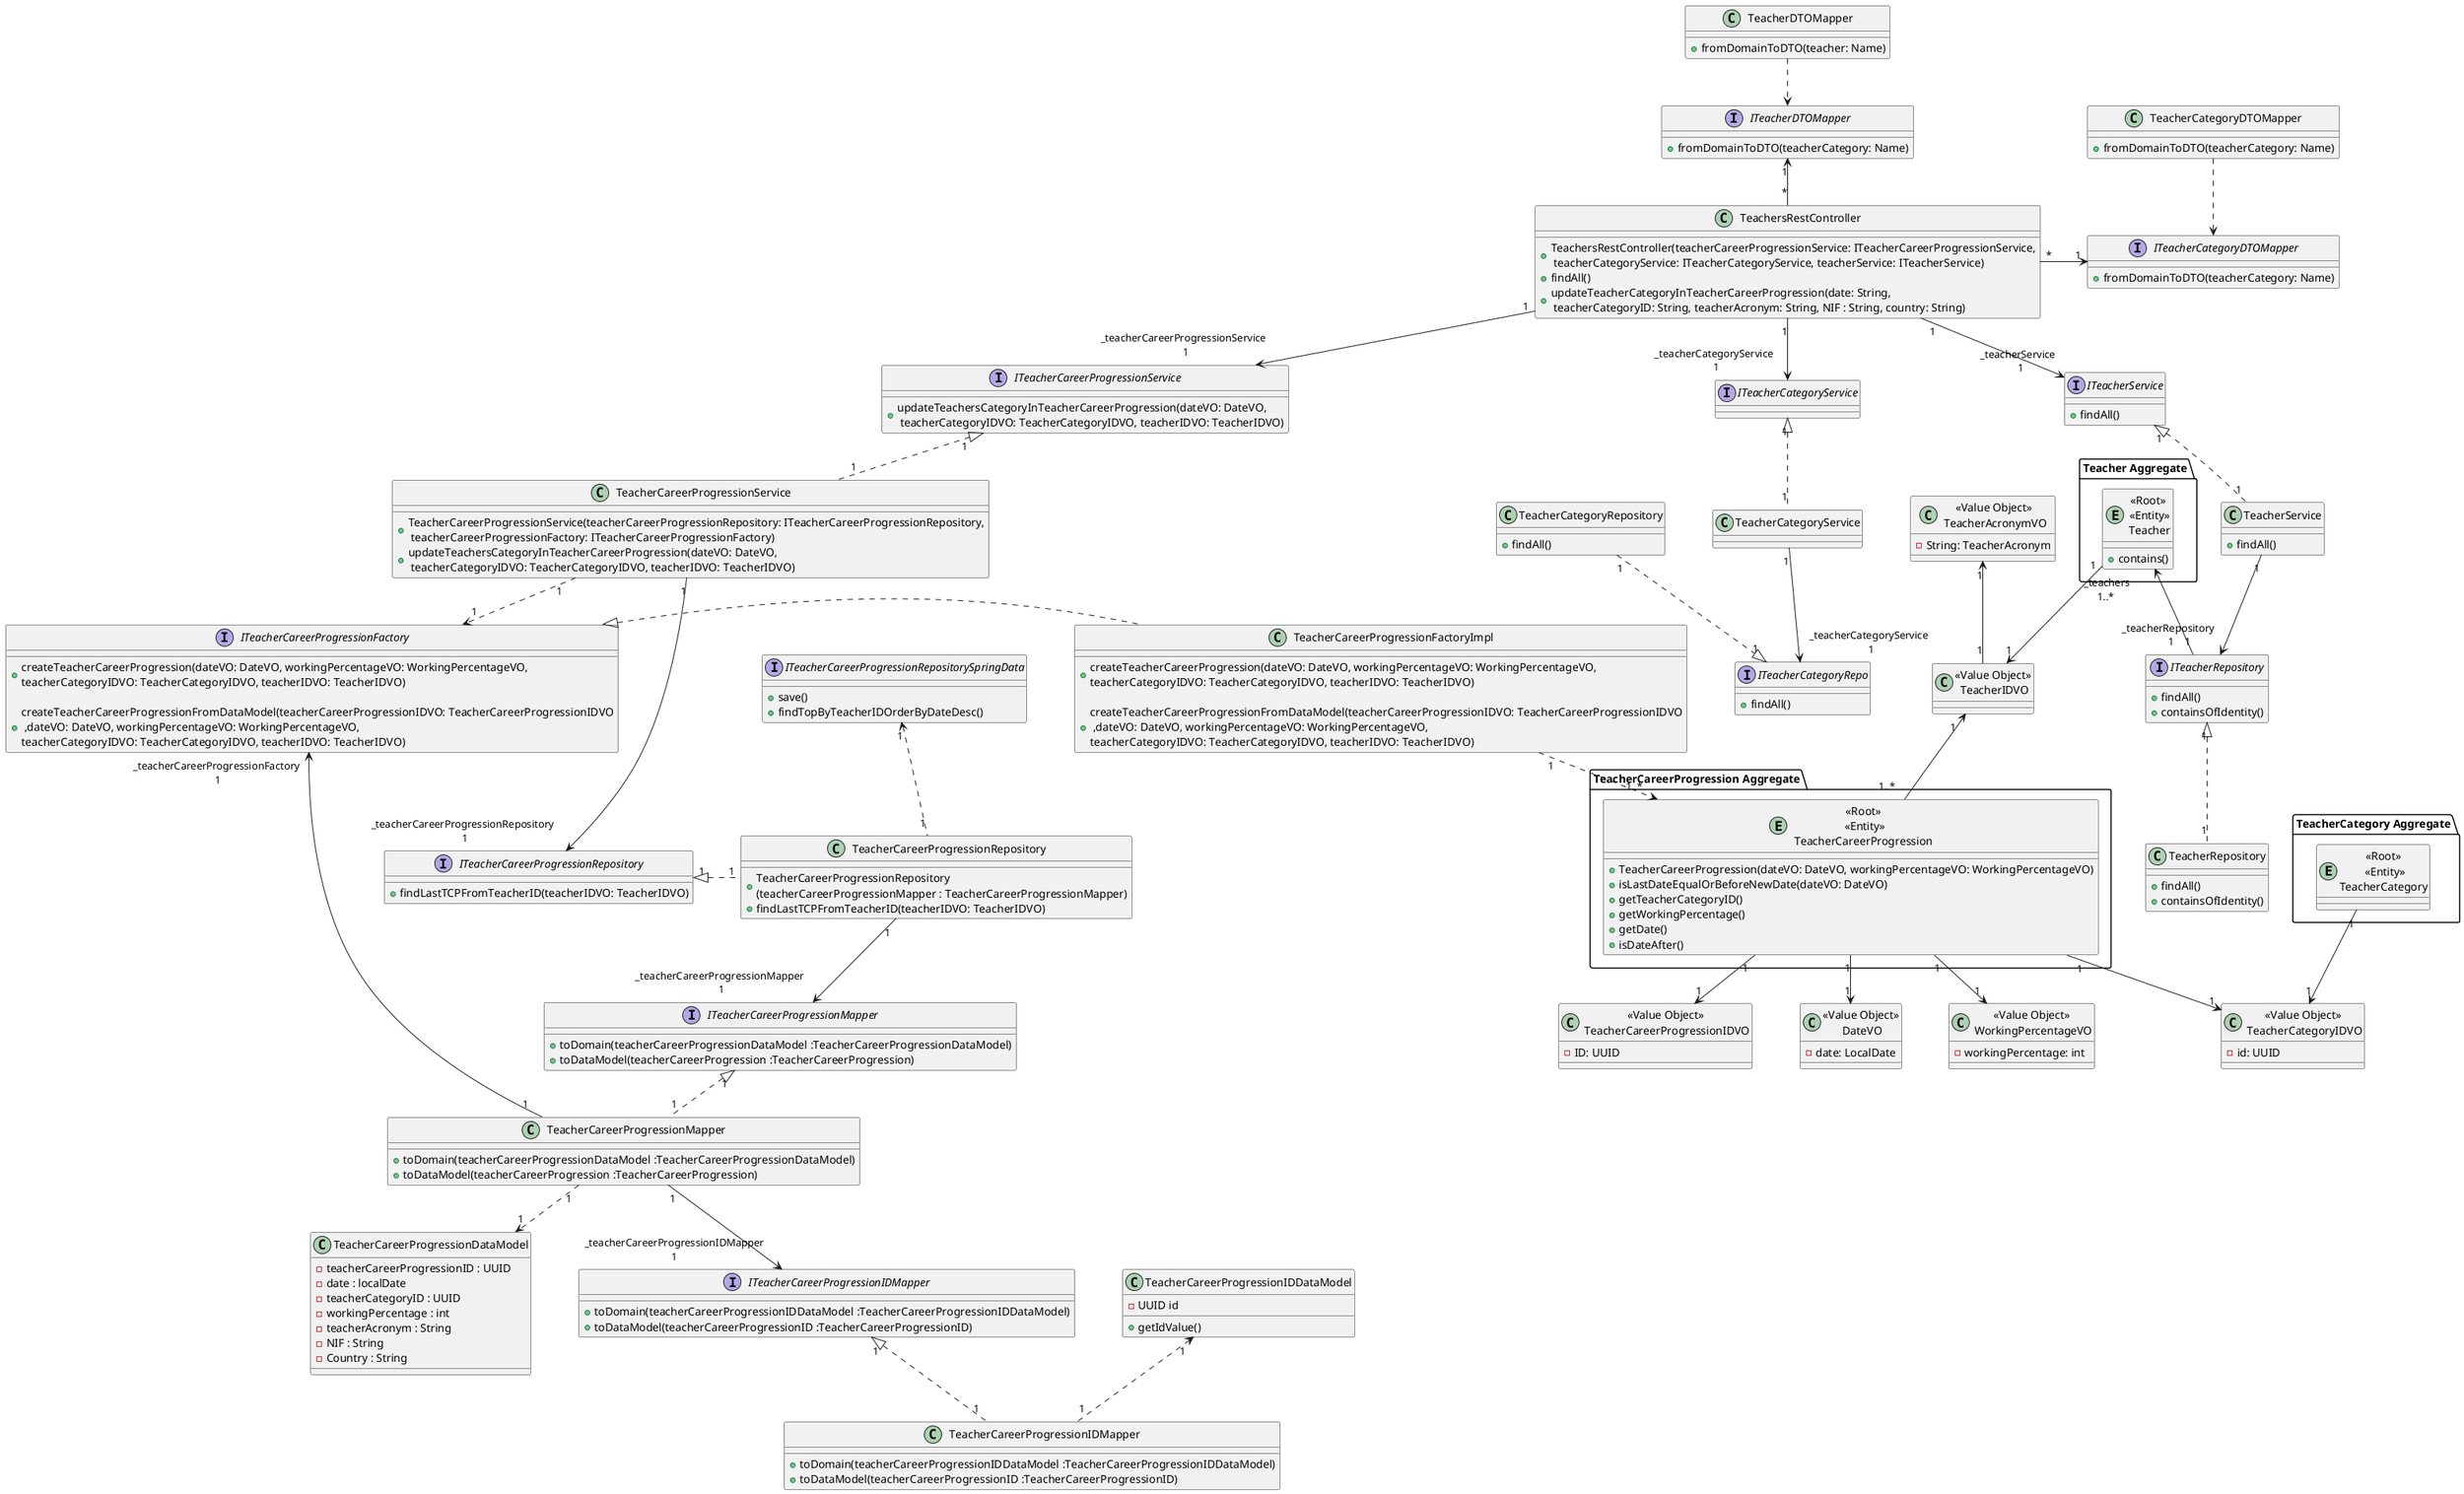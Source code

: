 @startuml
'left to right direction
skinparam ranksep 60
skinparam nodesep 60

class TeachersRestController {
    +TeachersRestController(teacherCareerProgressionService: ITeacherCareerProgressionService,\n teacherCategoryService: ITeacherCategoryService, teacherService: ITeacherService)
    +findAll()
    +updateTeacherCategoryInTeacherCareerProgression(date: String,\n teacherCategoryID: String, teacherAcronym: String, NIF : String, country: String)
}

class TeacherCareerProgressionService {
    +TeacherCareerProgressionService(teacherCareerProgressionRepository: ITeacherCareerProgressionRepository,\n teacherCareerProgressionFactory: ITeacherCareerProgressionFactory)
    +updateTeachersCategoryInTeacherCareerProgression(dateVO: DateVO,\n teacherCategoryIDVO: TeacherCategoryIDVO, teacherIDVO: TeacherIDVO)
}

interface ITeacherCareerProgressionService {
    +updateTeachersCategoryInTeacherCareerProgression(dateVO: DateVO,\n teacherCategoryIDVO: TeacherCategoryIDVO, teacherIDVO: TeacherIDVO)
}

interface ITeacherCategoryRepo {
    +findAll()
}

class TeacherCategoryRepository {
    +findAll()
}

interface ITeacherCategoryDTOMapper {
    +fromDomainToDTO(teacherCategory: Name)
}

class TeacherCategoryDTOMapper{
+fromDomainToDTO(teacherCategory: Name)
}

interface ITeacherDTOMapper {
    +fromDomainToDTO(teacherCategory: Name)
}

class TeacherDTOMapper{
+fromDomainToDTO(teacher: Name)
}



interface ITeacherCategoryService {
}

class TeacherCategoryService {
}

package "Teacher Aggregate" {
    entity "<<Root>>\n <<Entity>>\n Teacher" {
    +contains()
    }
}

class "<<Value Object>>\n TeacherIDVO" {
}

class "<<Value Object>>\n TeacherAcronymVO" {
    -String: TeacherAcronym
}

package "TeacherCareerProgression Aggregate" {
    entity "<<Root>>\n <<Entity>>\nTeacherCareerProgression" {
        +TeacherCareerProgression(dateVO: DateVO, workingPercentageVO: WorkingPercentageVO)
        +isLastDateEqualOrBeforeNewDate(dateVO: DateVO)
        +getTeacherCategoryID()
        +getWorkingPercentage()
        +getDate()
        +isDateAfter()
    }
}

    class "<<Value Object>>\n TeacherCareerProgressionIDVO" {
          -ID: UUID
    }

    class "<<Value Object>>\n DateVO" {
          -date: LocalDate
    }

    class "<<Value Object>>\n WorkingPercentageVO" {
              -workingPercentage: int
   }

class TeacherCareerProgressionRepository {
    +TeacherCareerProgressionRepository\n(teacherCareerProgressionMapper : TeacherCareerProgressionMapper)
    +findLastTCPFromTeacherID(teacherIDVO: TeacherIDVO)
}

class TeacherRepository {
    +findAll()
    +containsOfIdentity()
}

package "TeacherCategory Aggregate" {
    entity "<<Root>>\n <<Entity>>\nTeacherCategory" {
    }
}

interface ITeacherCareerProgressionRepository {
    +findLastTCPFromTeacherID(teacherIDVO: TeacherIDVO)
}

interface ITeacherRepository {
    +findAll()
    +containsOfIdentity()
}

class "<<Value Object>>\n TeacherCategoryIDVO" {
                -id: UUID
}

class TeacherCareerProgressionFactoryImpl {
    +createTeacherCareerProgression(dateVO: DateVO, workingPercentageVO: WorkingPercentageVO,\nteacherCategoryIDVO: TeacherCategoryIDVO, teacherIDVO: TeacherIDVO)

    +createTeacherCareerProgressionFromDataModel(teacherCareerProgressionIDVO: TeacherCareerProgressionIDVO\n ,dateVO: DateVO, workingPercentageVO: WorkingPercentageVO,\nteacherCategoryIDVO: TeacherCategoryIDVO, teacherIDVO: TeacherIDVO)
}

interface ITeacherCareerProgressionFactory {
    +createTeacherCareerProgression(dateVO: DateVO, workingPercentageVO: WorkingPercentageVO,\nteacherCategoryIDVO: TeacherCategoryIDVO, teacherIDVO: TeacherIDVO)

    +createTeacherCareerProgressionFromDataModel(teacherCareerProgressionIDVO: TeacherCareerProgressionIDVO\n ,dateVO: DateVO, workingPercentageVO: WorkingPercentageVO,\nteacherCategoryIDVO: TeacherCategoryIDVO, teacherIDVO: TeacherIDVO)
}

class TeacherCareerProgressionMapper {
    +toDomain(teacherCareerProgressionDataModel :TeacherCareerProgressionDataModel)
    +toDataModel(teacherCareerProgression :TeacherCareerProgression)
}

interface ITeacherCareerProgressionMapper {
    +toDomain(teacherCareerProgressionDataModel :TeacherCareerProgressionDataModel)
    +toDataModel(teacherCareerProgression :TeacherCareerProgression)
}

class TeacherCareerProgressionIDMapper {
    +toDomain(teacherCareerProgressionIDDataModel :TeacherCareerProgressionIDDataModel)
    +toDataModel(teacherCareerProgressionID :TeacherCareerProgressionID)
}

interface ITeacherCareerProgressionIDMapper {
    +toDomain(teacherCareerProgressionIDDataModel :TeacherCareerProgressionIDDataModel)
    +toDataModel(teacherCareerProgressionID :TeacherCareerProgressionID)
}

class TeacherCareerProgressionIDDataModel {
    -UUID id
    +getIdValue()
}

class TeacherCareerProgressionDataModel {
    -teacherCareerProgressionID : UUID
    -date : localDate
    -teacherCategoryID : UUID
    -workingPercentage : int
    -teacherAcronym : String
    -NIF : String
    -Country : String
}

class TeacherService {
    +findAll()
}

interface ITeacherService {
    +findAll()
}

interface ITeacherCareerProgressionRepositorySpringData {
    +save()
    +findTopByTeacherIDOrderByDateDesc()
}

TeachersRestController "1" --> "_teacherCategoryService \n 1" ITeacherCategoryService
TeachersRestController "1" --> "_teacherService \n 1" ITeacherService
TeachersRestController "1" --> "_teacherCareerProgressionService \n 1" ITeacherCareerProgressionService
TeachersRestController "*" -right-> "1" ITeacherCategoryDTOMapper
TeacherCategoryDTOMapper  ..> ITeacherCategoryDTOMapper
TeachersRestController "*" -up-> "1" ITeacherDTOMapper
TeacherDTOMapper  ..> ITeacherDTOMapper
ITeacherService "1" <|.. "1" TeacherService
ITeacherCareerProgressionService "1" <|.. "1" TeacherCareerProgressionService
TeacherCareerProgressionService "1" ..> "1" ITeacherCareerProgressionFactory
TeacherCategoryService "1" .u.|> "1" ITeacherCategoryService
TeacherService "1" --> "_teacherRepository \n 1" ITeacherRepository
TeacherCategoryService "1" --> "_teacherCategoryService \n 1" ITeacherCategoryRepo
TeacherCategoryRepository "1" ..|> "1" ITeacherCategoryRepo
TeacherCareerProgressionService "1" ---> "_teacherCareerProgressionRepository \n 1" ITeacherCareerProgressionRepository
"<<Root>>\n <<Entity>>\n Teacher" "_teachers         \n 1..*           " <-- "1" ITeacherRepository
TeacherCareerProgressionMapper "1" -u-> "_teacherCareerProgressionFactory \n1" ITeacherCareerProgressionFactory
TeacherCareerProgressionRepository "1" --> "_teacherCareerProgressionMapper \n1" ITeacherCareerProgressionMapper
ITeacherCareerProgressionMapper "1" <|.. "1" TeacherCareerProgressionMapper
TeacherCareerProgressionMapper "1" ..> "1" TeacherCareerProgressionDataModel
TeacherCareerProgressionMapper "1" --> "_teacherCareerProgressionIDMapper\n1" ITeacherCareerProgressionIDMapper
ITeacherCareerProgressionIDMapper "1" <|.. "1" TeacherCareerProgressionIDMapper
TeacherCareerProgressionIDDataModel "1" <.. "1" TeacherCareerProgressionIDMapper
"<<Value Object>>\n TeacherIDVO" "1  " <-- "\n 1..*     " "<<Root>>\n <<Entity>>\nTeacherCareerProgression"
TeacherCareerProgressionFactoryImpl "1" ..> "   \n        1..*" "<<Root>>\n <<Entity>>\nTeacherCareerProgression"
TeacherCareerProgressionFactoryImpl .l.|> ITeacherCareerProgressionFactory
"<<Root>>\n <<Entity>>\n Teacher" "1" --> "1" "<<Value Object>>\n TeacherIDVO"
"<<Value Object>>\n TeacherAcronymVO" "1" <-- "1" "<<Value Object>>\n TeacherIDVO"
"<<Root>>\n <<Entity>>\nTeacherCareerProgression" "1" --> "1" "<<Value Object>>\n TeacherCareerProgressionIDVO"
"<<Root>>\n <<Entity>>\nTeacherCareerProgression" "1" --> "1" "<<Value Object>>\n DateVO"
"<<Root>>\n <<Entity>>\nTeacherCareerProgression" "1" --> "1" "<<Value Object>>\n WorkingPercentageVO"
"<<Root>>\n <<Entity>>\nTeacherCareerProgression" "1" --> "1" "<<Value Object>>\n TeacherCategoryIDVO"
"<<Value Object>>\n TeacherCategoryIDVO" "1" <-u- "1" "<<Root>>\n <<Entity>>\nTeacherCategory"
ITeacherCareerProgressionRepository "1" <|.r. "1"  TeacherCareerProgressionRepository
ITeacherRepository "1"  <|.. "1" TeacherRepository
ITeacherCareerProgressionRepositorySpringData "1" <.. "1" TeacherCareerProgressionRepository
@enduml